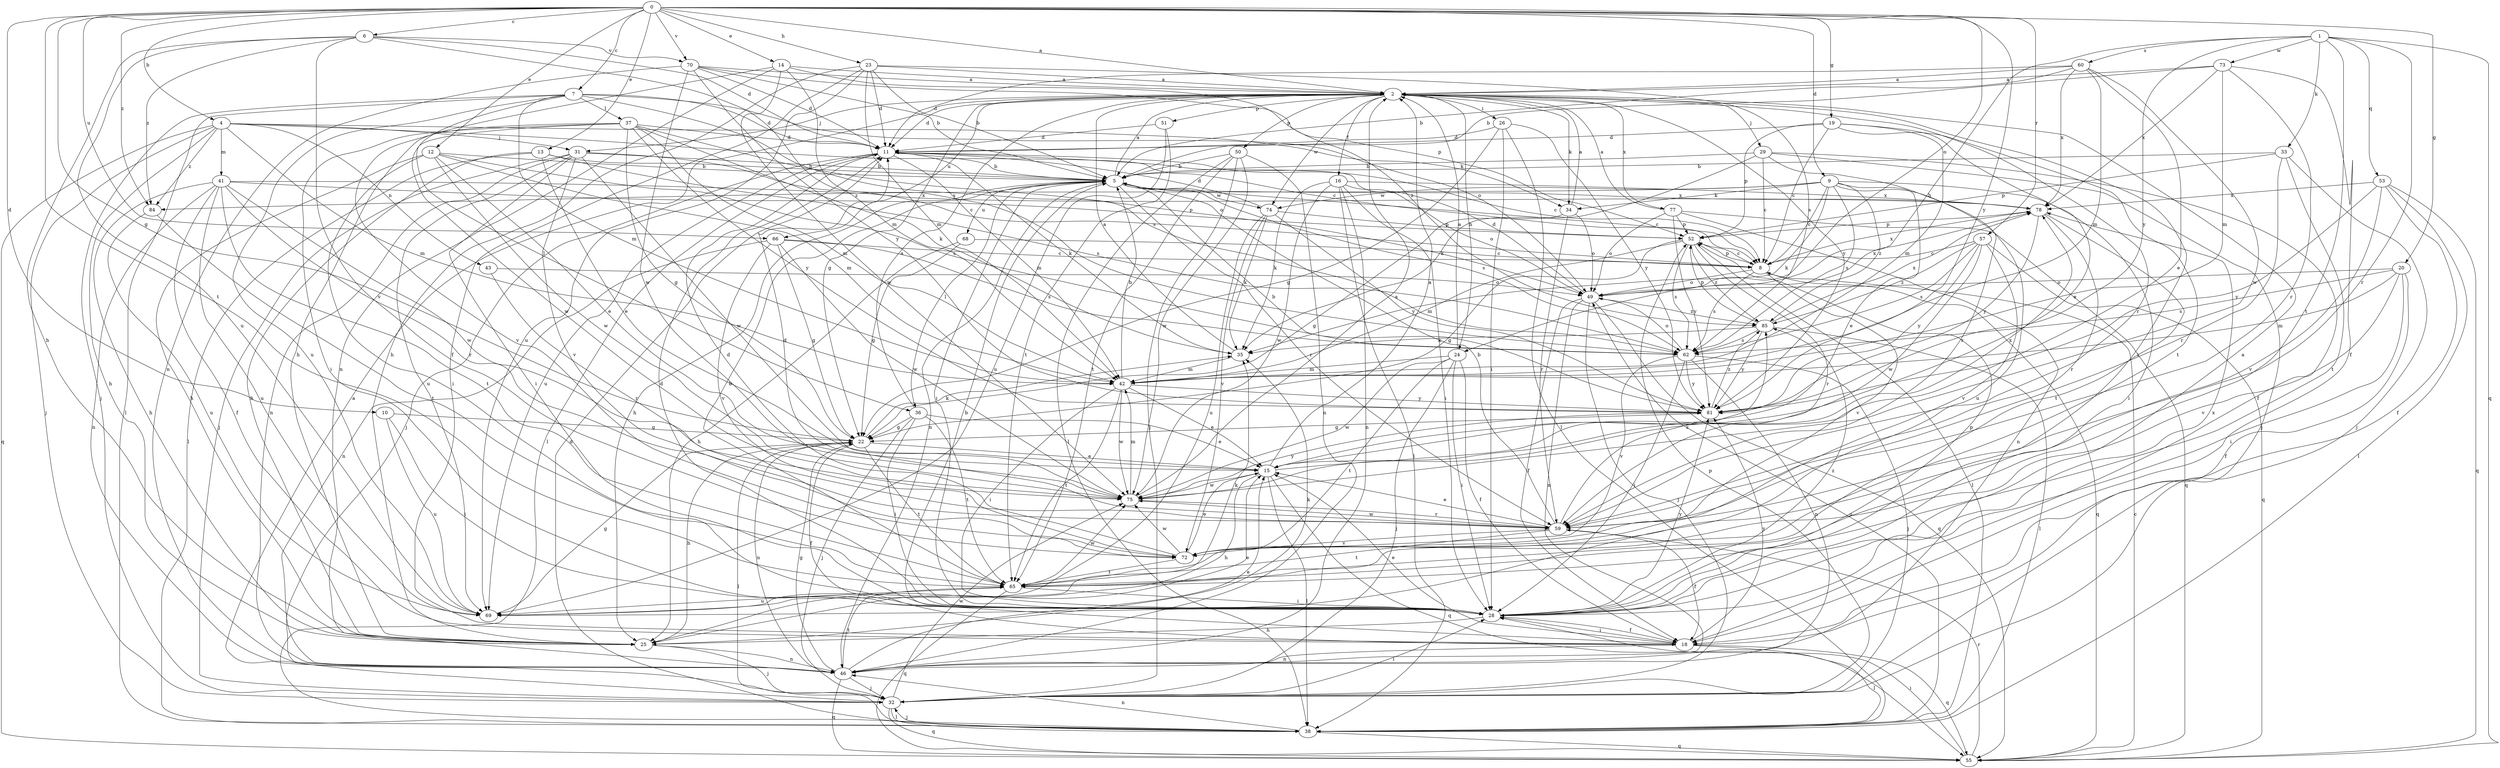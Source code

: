 strict digraph  {
0;
1;
2;
4;
5;
6;
7;
8;
9;
10;
11;
12;
13;
14;
15;
16;
18;
19;
20;
22;
23;
24;
25;
26;
28;
29;
31;
32;
33;
34;
35;
36;
37;
38;
41;
42;
43;
46;
49;
50;
51;
52;
53;
55;
57;
59;
60;
62;
65;
66;
68;
69;
70;
72;
73;
74;
75;
77;
78;
81;
84;
85;
0 -> 2  [label=a];
0 -> 4  [label=b];
0 -> 6  [label=c];
0 -> 7  [label=c];
0 -> 9  [label=d];
0 -> 10  [label=d];
0 -> 12  [label=e];
0 -> 13  [label=e];
0 -> 14  [label=e];
0 -> 19  [label=g];
0 -> 20  [label=g];
0 -> 22  [label=g];
0 -> 23  [label=h];
0 -> 49  [label=o];
0 -> 57  [label=r];
0 -> 65  [label=t];
0 -> 66  [label=u];
0 -> 70  [label=v];
0 -> 81  [label=y];
0 -> 84  [label=z];
1 -> 24  [label=h];
1 -> 33  [label=k];
1 -> 53  [label=q];
1 -> 55  [label=q];
1 -> 59  [label=r];
1 -> 60  [label=s];
1 -> 65  [label=t];
1 -> 73  [label=w];
1 -> 81  [label=y];
2 -> 11  [label=d];
2 -> 16  [label=f];
2 -> 22  [label=g];
2 -> 24  [label=h];
2 -> 26  [label=i];
2 -> 28  [label=i];
2 -> 29  [label=j];
2 -> 31  [label=j];
2 -> 34  [label=k];
2 -> 50  [label=p];
2 -> 51  [label=p];
2 -> 59  [label=r];
2 -> 66  [label=u];
2 -> 74  [label=w];
2 -> 77  [label=x];
2 -> 81  [label=y];
4 -> 8  [label=c];
4 -> 25  [label=h];
4 -> 31  [label=j];
4 -> 32  [label=j];
4 -> 34  [label=k];
4 -> 41  [label=m];
4 -> 42  [label=m];
4 -> 43  [label=n];
4 -> 55  [label=q];
4 -> 84  [label=z];
5 -> 2  [label=a];
5 -> 8  [label=c];
5 -> 25  [label=h];
5 -> 28  [label=i];
5 -> 36  [label=l];
5 -> 46  [label=n];
5 -> 59  [label=r];
5 -> 62  [label=s];
5 -> 68  [label=u];
5 -> 74  [label=w];
5 -> 78  [label=x];
6 -> 11  [label=d];
6 -> 25  [label=h];
6 -> 62  [label=s];
6 -> 69  [label=u];
6 -> 70  [label=v];
6 -> 72  [label=v];
6 -> 84  [label=z];
7 -> 11  [label=d];
7 -> 32  [label=j];
7 -> 36  [label=l];
7 -> 37  [label=l];
7 -> 38  [label=l];
7 -> 42  [label=m];
7 -> 49  [label=o];
7 -> 62  [label=s];
7 -> 69  [label=u];
8 -> 49  [label=o];
8 -> 52  [label=p];
8 -> 55  [label=q];
8 -> 62  [label=s];
8 -> 72  [label=v];
8 -> 78  [label=x];
9 -> 8  [label=c];
9 -> 15  [label=e];
9 -> 28  [label=i];
9 -> 34  [label=k];
9 -> 35  [label=k];
9 -> 62  [label=s];
9 -> 69  [label=u];
9 -> 74  [label=w];
9 -> 84  [label=z];
9 -> 85  [label=z];
10 -> 22  [label=g];
10 -> 28  [label=i];
10 -> 69  [label=u];
11 -> 5  [label=b];
11 -> 8  [label=c];
11 -> 32  [label=j];
11 -> 35  [label=k];
11 -> 38  [label=l];
11 -> 42  [label=m];
11 -> 69  [label=u];
12 -> 5  [label=b];
12 -> 15  [label=e];
12 -> 25  [label=h];
12 -> 28  [label=i];
12 -> 42  [label=m];
12 -> 62  [label=s];
12 -> 75  [label=w];
13 -> 5  [label=b];
13 -> 15  [label=e];
13 -> 25  [label=h];
13 -> 38  [label=l];
13 -> 62  [label=s];
14 -> 2  [label=a];
14 -> 25  [label=h];
14 -> 42  [label=m];
14 -> 46  [label=n];
14 -> 75  [label=w];
14 -> 85  [label=z];
15 -> 2  [label=a];
15 -> 25  [label=h];
15 -> 38  [label=l];
15 -> 55  [label=q];
15 -> 75  [label=w];
15 -> 78  [label=x];
16 -> 28  [label=i];
16 -> 35  [label=k];
16 -> 38  [label=l];
16 -> 46  [label=n];
16 -> 49  [label=o];
16 -> 75  [label=w];
16 -> 78  [label=x];
18 -> 5  [label=b];
18 -> 15  [label=e];
18 -> 28  [label=i];
18 -> 38  [label=l];
18 -> 46  [label=n];
18 -> 55  [label=q];
18 -> 81  [label=y];
19 -> 8  [label=c];
19 -> 11  [label=d];
19 -> 15  [label=e];
19 -> 42  [label=m];
19 -> 52  [label=p];
19 -> 65  [label=t];
20 -> 18  [label=f];
20 -> 28  [label=i];
20 -> 42  [label=m];
20 -> 49  [label=o];
20 -> 62  [label=s];
20 -> 72  [label=v];
22 -> 15  [label=e];
22 -> 18  [label=f];
22 -> 25  [label=h];
22 -> 35  [label=k];
22 -> 38  [label=l];
22 -> 46  [label=n];
22 -> 65  [label=t];
23 -> 2  [label=a];
23 -> 5  [label=b];
23 -> 11  [label=d];
23 -> 18  [label=f];
23 -> 25  [label=h];
23 -> 42  [label=m];
23 -> 62  [label=s];
23 -> 69  [label=u];
24 -> 2  [label=a];
24 -> 18  [label=f];
24 -> 28  [label=i];
24 -> 32  [label=j];
24 -> 42  [label=m];
24 -> 65  [label=t];
24 -> 75  [label=w];
25 -> 15  [label=e];
25 -> 32  [label=j];
25 -> 35  [label=k];
25 -> 46  [label=n];
26 -> 11  [label=d];
26 -> 22  [label=g];
26 -> 28  [label=i];
26 -> 38  [label=l];
26 -> 81  [label=y];
28 -> 2  [label=a];
28 -> 11  [label=d];
28 -> 18  [label=f];
28 -> 25  [label=h];
28 -> 52  [label=p];
28 -> 78  [label=x];
28 -> 81  [label=y];
28 -> 85  [label=z];
29 -> 5  [label=b];
29 -> 8  [label=c];
29 -> 18  [label=f];
29 -> 32  [label=j];
29 -> 35  [label=k];
29 -> 59  [label=r];
31 -> 5  [label=b];
31 -> 8  [label=c];
31 -> 28  [label=i];
31 -> 32  [label=j];
31 -> 46  [label=n];
31 -> 69  [label=u];
31 -> 72  [label=v];
31 -> 75  [label=w];
32 -> 2  [label=a];
32 -> 28  [label=i];
32 -> 38  [label=l];
32 -> 52  [label=p];
32 -> 55  [label=q];
32 -> 75  [label=w];
33 -> 5  [label=b];
33 -> 32  [label=j];
33 -> 52  [label=p];
33 -> 59  [label=r];
33 -> 65  [label=t];
34 -> 2  [label=a];
34 -> 22  [label=g];
34 -> 49  [label=o];
34 -> 59  [label=r];
35 -> 2  [label=a];
35 -> 42  [label=m];
36 -> 2  [label=a];
36 -> 15  [label=e];
36 -> 22  [label=g];
36 -> 28  [label=i];
36 -> 32  [label=j];
36 -> 65  [label=t];
37 -> 11  [label=d];
37 -> 22  [label=g];
37 -> 28  [label=i];
37 -> 35  [label=k];
37 -> 42  [label=m];
37 -> 49  [label=o];
37 -> 72  [label=v];
37 -> 75  [label=w];
37 -> 81  [label=y];
38 -> 11  [label=d];
38 -> 32  [label=j];
38 -> 46  [label=n];
38 -> 49  [label=o];
38 -> 55  [label=q];
41 -> 18  [label=f];
41 -> 25  [label=h];
41 -> 46  [label=n];
41 -> 52  [label=p];
41 -> 59  [label=r];
41 -> 65  [label=t];
41 -> 69  [label=u];
41 -> 75  [label=w];
41 -> 78  [label=x];
42 -> 5  [label=b];
42 -> 15  [label=e];
42 -> 28  [label=i];
42 -> 65  [label=t];
42 -> 75  [label=w];
42 -> 81  [label=y];
43 -> 49  [label=o];
43 -> 59  [label=r];
46 -> 15  [label=e];
46 -> 22  [label=g];
46 -> 32  [label=j];
46 -> 55  [label=q];
46 -> 65  [label=t];
49 -> 11  [label=d];
49 -> 18  [label=f];
49 -> 32  [label=j];
49 -> 46  [label=n];
49 -> 55  [label=q];
49 -> 78  [label=x];
49 -> 85  [label=z];
50 -> 5  [label=b];
50 -> 32  [label=j];
50 -> 38  [label=l];
50 -> 46  [label=n];
50 -> 65  [label=t];
50 -> 75  [label=w];
51 -> 11  [label=d];
51 -> 65  [label=t];
51 -> 69  [label=u];
52 -> 8  [label=c];
52 -> 22  [label=g];
52 -> 38  [label=l];
52 -> 42  [label=m];
52 -> 59  [label=r];
52 -> 62  [label=s];
52 -> 85  [label=z];
53 -> 18  [label=f];
53 -> 38  [label=l];
53 -> 55  [label=q];
53 -> 72  [label=v];
53 -> 78  [label=x];
53 -> 81  [label=y];
55 -> 8  [label=c];
55 -> 28  [label=i];
55 -> 59  [label=r];
57 -> 8  [label=c];
57 -> 55  [label=q];
57 -> 62  [label=s];
57 -> 72  [label=v];
57 -> 75  [label=w];
57 -> 81  [label=y];
57 -> 85  [label=z];
59 -> 5  [label=b];
59 -> 11  [label=d];
59 -> 15  [label=e];
59 -> 18  [label=f];
59 -> 65  [label=t];
59 -> 72  [label=v];
59 -> 75  [label=w];
59 -> 85  [label=z];
60 -> 2  [label=a];
60 -> 5  [label=b];
60 -> 11  [label=d];
60 -> 15  [label=e];
60 -> 42  [label=m];
60 -> 75  [label=w];
60 -> 78  [label=x];
62 -> 28  [label=i];
62 -> 32  [label=j];
62 -> 46  [label=n];
62 -> 49  [label=o];
62 -> 72  [label=v];
62 -> 81  [label=y];
65 -> 5  [label=b];
65 -> 28  [label=i];
65 -> 55  [label=q];
65 -> 69  [label=u];
65 -> 75  [label=w];
66 -> 8  [label=c];
66 -> 22  [label=g];
66 -> 46  [label=n];
66 -> 62  [label=s];
66 -> 72  [label=v];
66 -> 75  [label=w];
68 -> 8  [label=c];
68 -> 22  [label=g];
68 -> 25  [label=h];
69 -> 22  [label=g];
69 -> 35  [label=k];
70 -> 2  [label=a];
70 -> 5  [label=b];
70 -> 11  [label=d];
70 -> 46  [label=n];
70 -> 52  [label=p];
70 -> 75  [label=w];
70 -> 81  [label=y];
72 -> 11  [label=d];
72 -> 15  [label=e];
72 -> 65  [label=t];
72 -> 75  [label=w];
73 -> 2  [label=a];
73 -> 5  [label=b];
73 -> 18  [label=f];
73 -> 42  [label=m];
73 -> 59  [label=r];
73 -> 78  [label=x];
74 -> 11  [label=d];
74 -> 35  [label=k];
74 -> 52  [label=p];
74 -> 69  [label=u];
74 -> 72  [label=v];
74 -> 81  [label=y];
75 -> 2  [label=a];
75 -> 42  [label=m];
75 -> 59  [label=r];
75 -> 81  [label=y];
77 -> 2  [label=a];
77 -> 46  [label=n];
77 -> 49  [label=o];
77 -> 52  [label=p];
77 -> 55  [label=q];
77 -> 81  [label=y];
78 -> 52  [label=p];
78 -> 59  [label=r];
78 -> 65  [label=t];
78 -> 81  [label=y];
81 -> 5  [label=b];
81 -> 22  [label=g];
81 -> 85  [label=z];
84 -> 65  [label=t];
84 -> 69  [label=u];
85 -> 35  [label=k];
85 -> 38  [label=l];
85 -> 52  [label=p];
85 -> 62  [label=s];
85 -> 78  [label=x];
85 -> 81  [label=y];
}
